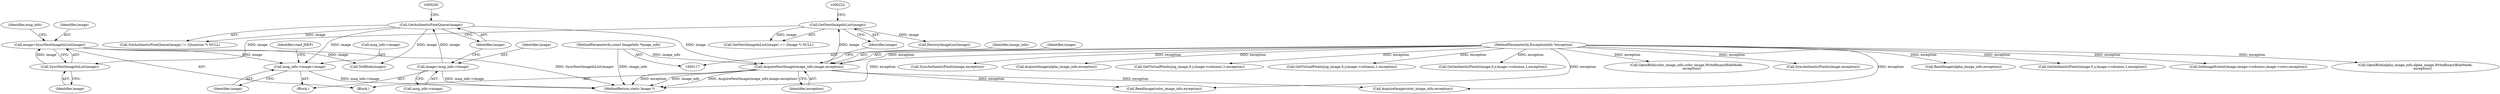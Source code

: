 digraph "0_ImageMagick_76efa969342568841ecf320b5a041685a6d24e0b@pointer" {
"1000231" [label="(Call,mng_info->image=image)"];
"1000227" [label="(Call,image=SyncNextImageInList(image))"];
"1000229" [label="(Call,SyncNextImageInList(image))"];
"1000219" [label="(Call,GetNextImageInList(image))"];
"1000213" [label="(Call,AcquireNextImage(image_info,image,exception))"];
"1000119" [label="(MethodParameterIn,const ImageInfo *image_info)"];
"1000197" [label="(Call,GetAuthenticPixelQueue(image))"];
"1000190" [label="(Call,image=mng_info->image)"];
"1000120" [label="(MethodParameterIn,ExceptionInfo *exception)"];
"1000227" [label="(Call,image=SyncNextImageInList(image))"];
"1000737" [label="(Call,OpenBlob(color_image_info,color_image,WriteBinaryBlobMode,\n          exception))"];
"1000190" [label="(Call,image=mng_info->image)"];
"1000192" [label="(Call,mng_info->image)"];
"1000696" [label="(Call,AcquireImage(color_image_info,exception))"];
"1000220" [label="(Identifier,image)"];
"1000218" [label="(Call,GetNextImageInList(image) == (Image *) NULL)"];
"1000252" [label="(Call,TellBlob(image))"];
"1002364" [label="(MethodReturn,static Image *)"];
"1002193" [label="(Call,SyncAuthenticPixels(image,exception))"];
"1002059" [label="(Call,ReadImage(alpha_image_info,exception))"];
"1000119" [label="(MethodParameterIn,const ImageInfo *image_info)"];
"1000230" [label="(Identifier,image)"];
"1000198" [label="(Identifier,image)"];
"1000120" [label="(MethodParameterIn,ExceptionInfo *exception)"];
"1000191" [label="(Identifier,image)"];
"1001767" [label="(Call,ReadImage(color_image_info,exception))"];
"1001916" [label="(Call,GetAuthenticPixels(image,0,y,image->columns,1,exception))"];
"1000219" [label="(Call,GetNextImageInList(image))"];
"1001824" [label="(Call,SetImageExtent(image,image->columns,image->rows,exception))"];
"1000214" [label="(Identifier,image_info)"];
"1000197" [label="(Call,GetAuthenticPixelQueue(image))"];
"1000229" [label="(Call,SyncNextImageInList(image))"];
"1000213" [label="(Call,AcquireNextImage(image_info,image,exception))"];
"1000233" [label="(Identifier,mng_info)"];
"1000121" [label="(Block,)"];
"1000235" [label="(Identifier,image)"];
"1000231" [label="(Call,mng_info->image=image)"];
"1000215" [label="(Identifier,image)"];
"1000237" [label="(Identifier,read_JSEP)"];
"1000843" [label="(Call,OpenBlob(alpha_image_info,alpha_image,WriteBinaryBlobMode,\n              exception))"];
"1000196" [label="(Call,GetAuthenticPixelQueue(image) != (Quantum *) NULL)"];
"1001980" [label="(Call,SyncAuthenticPixels(image,exception))"];
"1000802" [label="(Call,AcquireImage(alpha_image_info,exception))"];
"1000228" [label="(Identifier,image)"];
"1001905" [label="(Call,GetVirtualPixels(jng_image,0,y,image->columns,1,exception))"];
"1002084" [label="(Call,GetVirtualPixels(jng_image,0,y,image->columns,1,exception))"];
"1002095" [label="(Call,GetAuthenticPixels(image,0,y,image->columns,1,exception))"];
"1000232" [label="(Call,mng_info->image)"];
"1000225" [label="(Call,DestroyImageList(image))"];
"1000216" [label="(Identifier,exception)"];
"1000202" [label="(Block,)"];
"1000231" -> "1000121"  [label="AST: "];
"1000231" -> "1000235"  [label="CFG: "];
"1000232" -> "1000231"  [label="AST: "];
"1000235" -> "1000231"  [label="AST: "];
"1000237" -> "1000231"  [label="CFG: "];
"1000231" -> "1002364"  [label="DDG: mng_info->image"];
"1000227" -> "1000231"  [label="DDG: image"];
"1000197" -> "1000231"  [label="DDG: image"];
"1000227" -> "1000202"  [label="AST: "];
"1000227" -> "1000229"  [label="CFG: "];
"1000228" -> "1000227"  [label="AST: "];
"1000229" -> "1000227"  [label="AST: "];
"1000233" -> "1000227"  [label="CFG: "];
"1000227" -> "1002364"  [label="DDG: SyncNextImageInList(image)"];
"1000229" -> "1000227"  [label="DDG: image"];
"1000227" -> "1000252"  [label="DDG: image"];
"1000229" -> "1000230"  [label="CFG: "];
"1000230" -> "1000229"  [label="AST: "];
"1000219" -> "1000229"  [label="DDG: image"];
"1000219" -> "1000218"  [label="AST: "];
"1000219" -> "1000220"  [label="CFG: "];
"1000220" -> "1000219"  [label="AST: "];
"1000222" -> "1000219"  [label="CFG: "];
"1000219" -> "1000218"  [label="DDG: image"];
"1000213" -> "1000219"  [label="DDG: image"];
"1000219" -> "1000225"  [label="DDG: image"];
"1000213" -> "1000202"  [label="AST: "];
"1000213" -> "1000216"  [label="CFG: "];
"1000214" -> "1000213"  [label="AST: "];
"1000215" -> "1000213"  [label="AST: "];
"1000216" -> "1000213"  [label="AST: "];
"1000220" -> "1000213"  [label="CFG: "];
"1000213" -> "1002364"  [label="DDG: exception"];
"1000213" -> "1002364"  [label="DDG: image_info"];
"1000213" -> "1002364"  [label="DDG: AcquireNextImage(image_info,image,exception)"];
"1000119" -> "1000213"  [label="DDG: image_info"];
"1000197" -> "1000213"  [label="DDG: image"];
"1000120" -> "1000213"  [label="DDG: exception"];
"1000213" -> "1000696"  [label="DDG: exception"];
"1000213" -> "1001767"  [label="DDG: exception"];
"1000119" -> "1000117"  [label="AST: "];
"1000119" -> "1002364"  [label="DDG: image_info"];
"1000197" -> "1000196"  [label="AST: "];
"1000197" -> "1000198"  [label="CFG: "];
"1000198" -> "1000197"  [label="AST: "];
"1000200" -> "1000197"  [label="CFG: "];
"1000197" -> "1000196"  [label="DDG: image"];
"1000190" -> "1000197"  [label="DDG: image"];
"1000197" -> "1000252"  [label="DDG: image"];
"1000190" -> "1000121"  [label="AST: "];
"1000190" -> "1000192"  [label="CFG: "];
"1000191" -> "1000190"  [label="AST: "];
"1000192" -> "1000190"  [label="AST: "];
"1000198" -> "1000190"  [label="CFG: "];
"1000190" -> "1002364"  [label="DDG: mng_info->image"];
"1000120" -> "1000117"  [label="AST: "];
"1000120" -> "1002364"  [label="DDG: exception"];
"1000120" -> "1000696"  [label="DDG: exception"];
"1000120" -> "1000737"  [label="DDG: exception"];
"1000120" -> "1000802"  [label="DDG: exception"];
"1000120" -> "1000843"  [label="DDG: exception"];
"1000120" -> "1001767"  [label="DDG: exception"];
"1000120" -> "1001824"  [label="DDG: exception"];
"1000120" -> "1001905"  [label="DDG: exception"];
"1000120" -> "1001916"  [label="DDG: exception"];
"1000120" -> "1001980"  [label="DDG: exception"];
"1000120" -> "1002059"  [label="DDG: exception"];
"1000120" -> "1002084"  [label="DDG: exception"];
"1000120" -> "1002095"  [label="DDG: exception"];
"1000120" -> "1002193"  [label="DDG: exception"];
}

